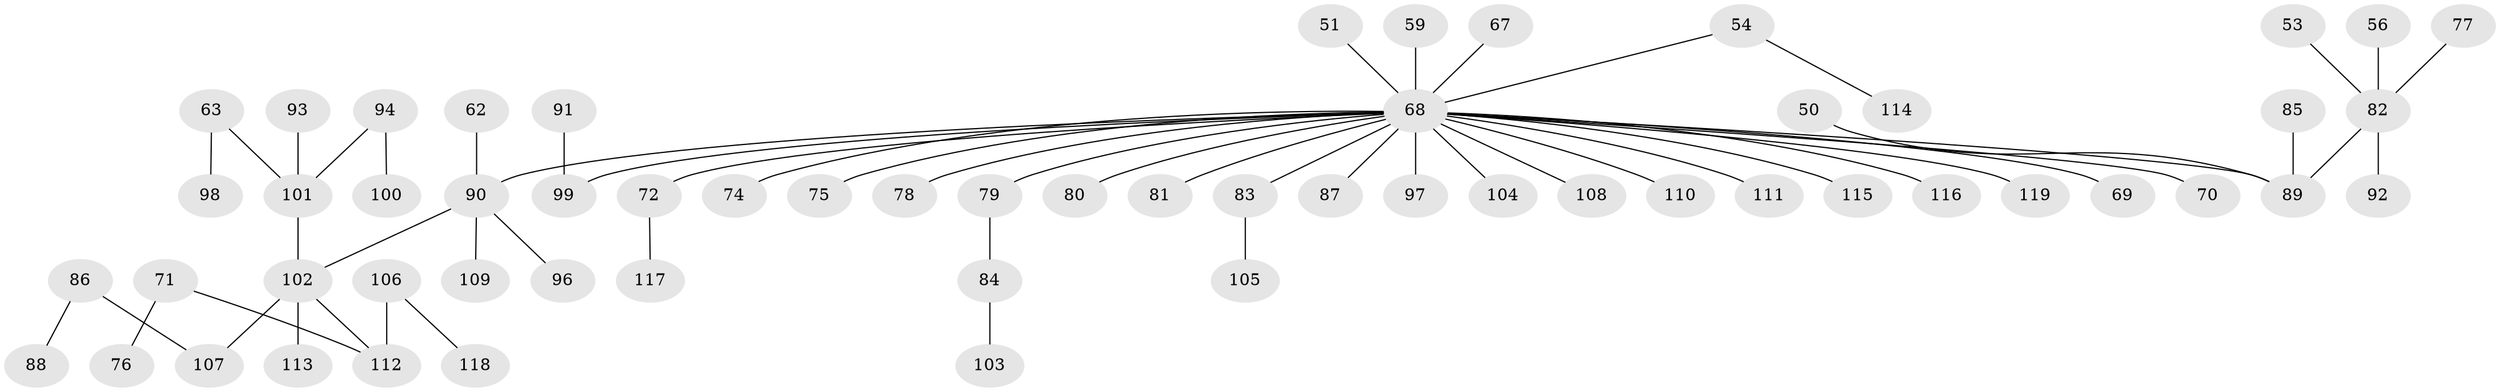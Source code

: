 // original degree distribution, {3: 0.15126050420168066, 6: 0.03361344537815126, 5: 0.03361344537815126, 1: 0.48739495798319327, 2: 0.25210084033613445, 4: 0.04201680672268908}
// Generated by graph-tools (version 1.1) at 2025/56/03/04/25 21:56:17]
// undirected, 59 vertices, 58 edges
graph export_dot {
graph [start="1"]
  node [color=gray90,style=filled];
  50;
  51;
  53;
  54;
  56;
  59;
  62;
  63;
  67;
  68 [super="+66+65"];
  69;
  70;
  71;
  72;
  74;
  75;
  76;
  77;
  78;
  79;
  80;
  81;
  82 [super="+45+46"];
  83;
  84;
  85;
  86 [super="+61+73"];
  87;
  88;
  89 [super="+16+41+37"];
  90 [super="+8+35"];
  91;
  92;
  93;
  94;
  96;
  97;
  98;
  99 [super="+64"];
  100;
  101 [super="+33"];
  102 [super="+44"];
  103;
  104;
  105;
  106;
  107 [super="+60+49+95"];
  108;
  109;
  110;
  111;
  112 [super="+30"];
  113;
  114;
  115;
  116;
  117;
  118;
  119;
  50 -- 89;
  51 -- 68;
  53 -- 82;
  54 -- 114;
  54 -- 68;
  56 -- 82;
  59 -- 68;
  62 -- 90;
  63 -- 98;
  63 -- 101;
  67 -- 68;
  68 -- 80;
  68 -- 69;
  68 -- 70;
  68 -- 72;
  68 -- 74;
  68 -- 78;
  68 -- 79;
  68 -- 81;
  68 -- 83;
  68 -- 90;
  68 -- 97;
  68 -- 99;
  68 -- 104;
  68 -- 108;
  68 -- 110;
  68 -- 111;
  68 -- 115;
  68 -- 119;
  68 -- 116;
  68 -- 87;
  68 -- 89;
  68 -- 75;
  71 -- 76;
  71 -- 112;
  72 -- 117;
  77 -- 82;
  79 -- 84;
  82 -- 89;
  82 -- 92;
  83 -- 105;
  84 -- 103;
  85 -- 89;
  86 -- 88;
  86 -- 107;
  90 -- 96;
  90 -- 109;
  90 -- 102;
  91 -- 99;
  93 -- 101;
  94 -- 100;
  94 -- 101;
  101 -- 102;
  102 -- 113;
  102 -- 107;
  102 -- 112;
  106 -- 118;
  106 -- 112;
}
